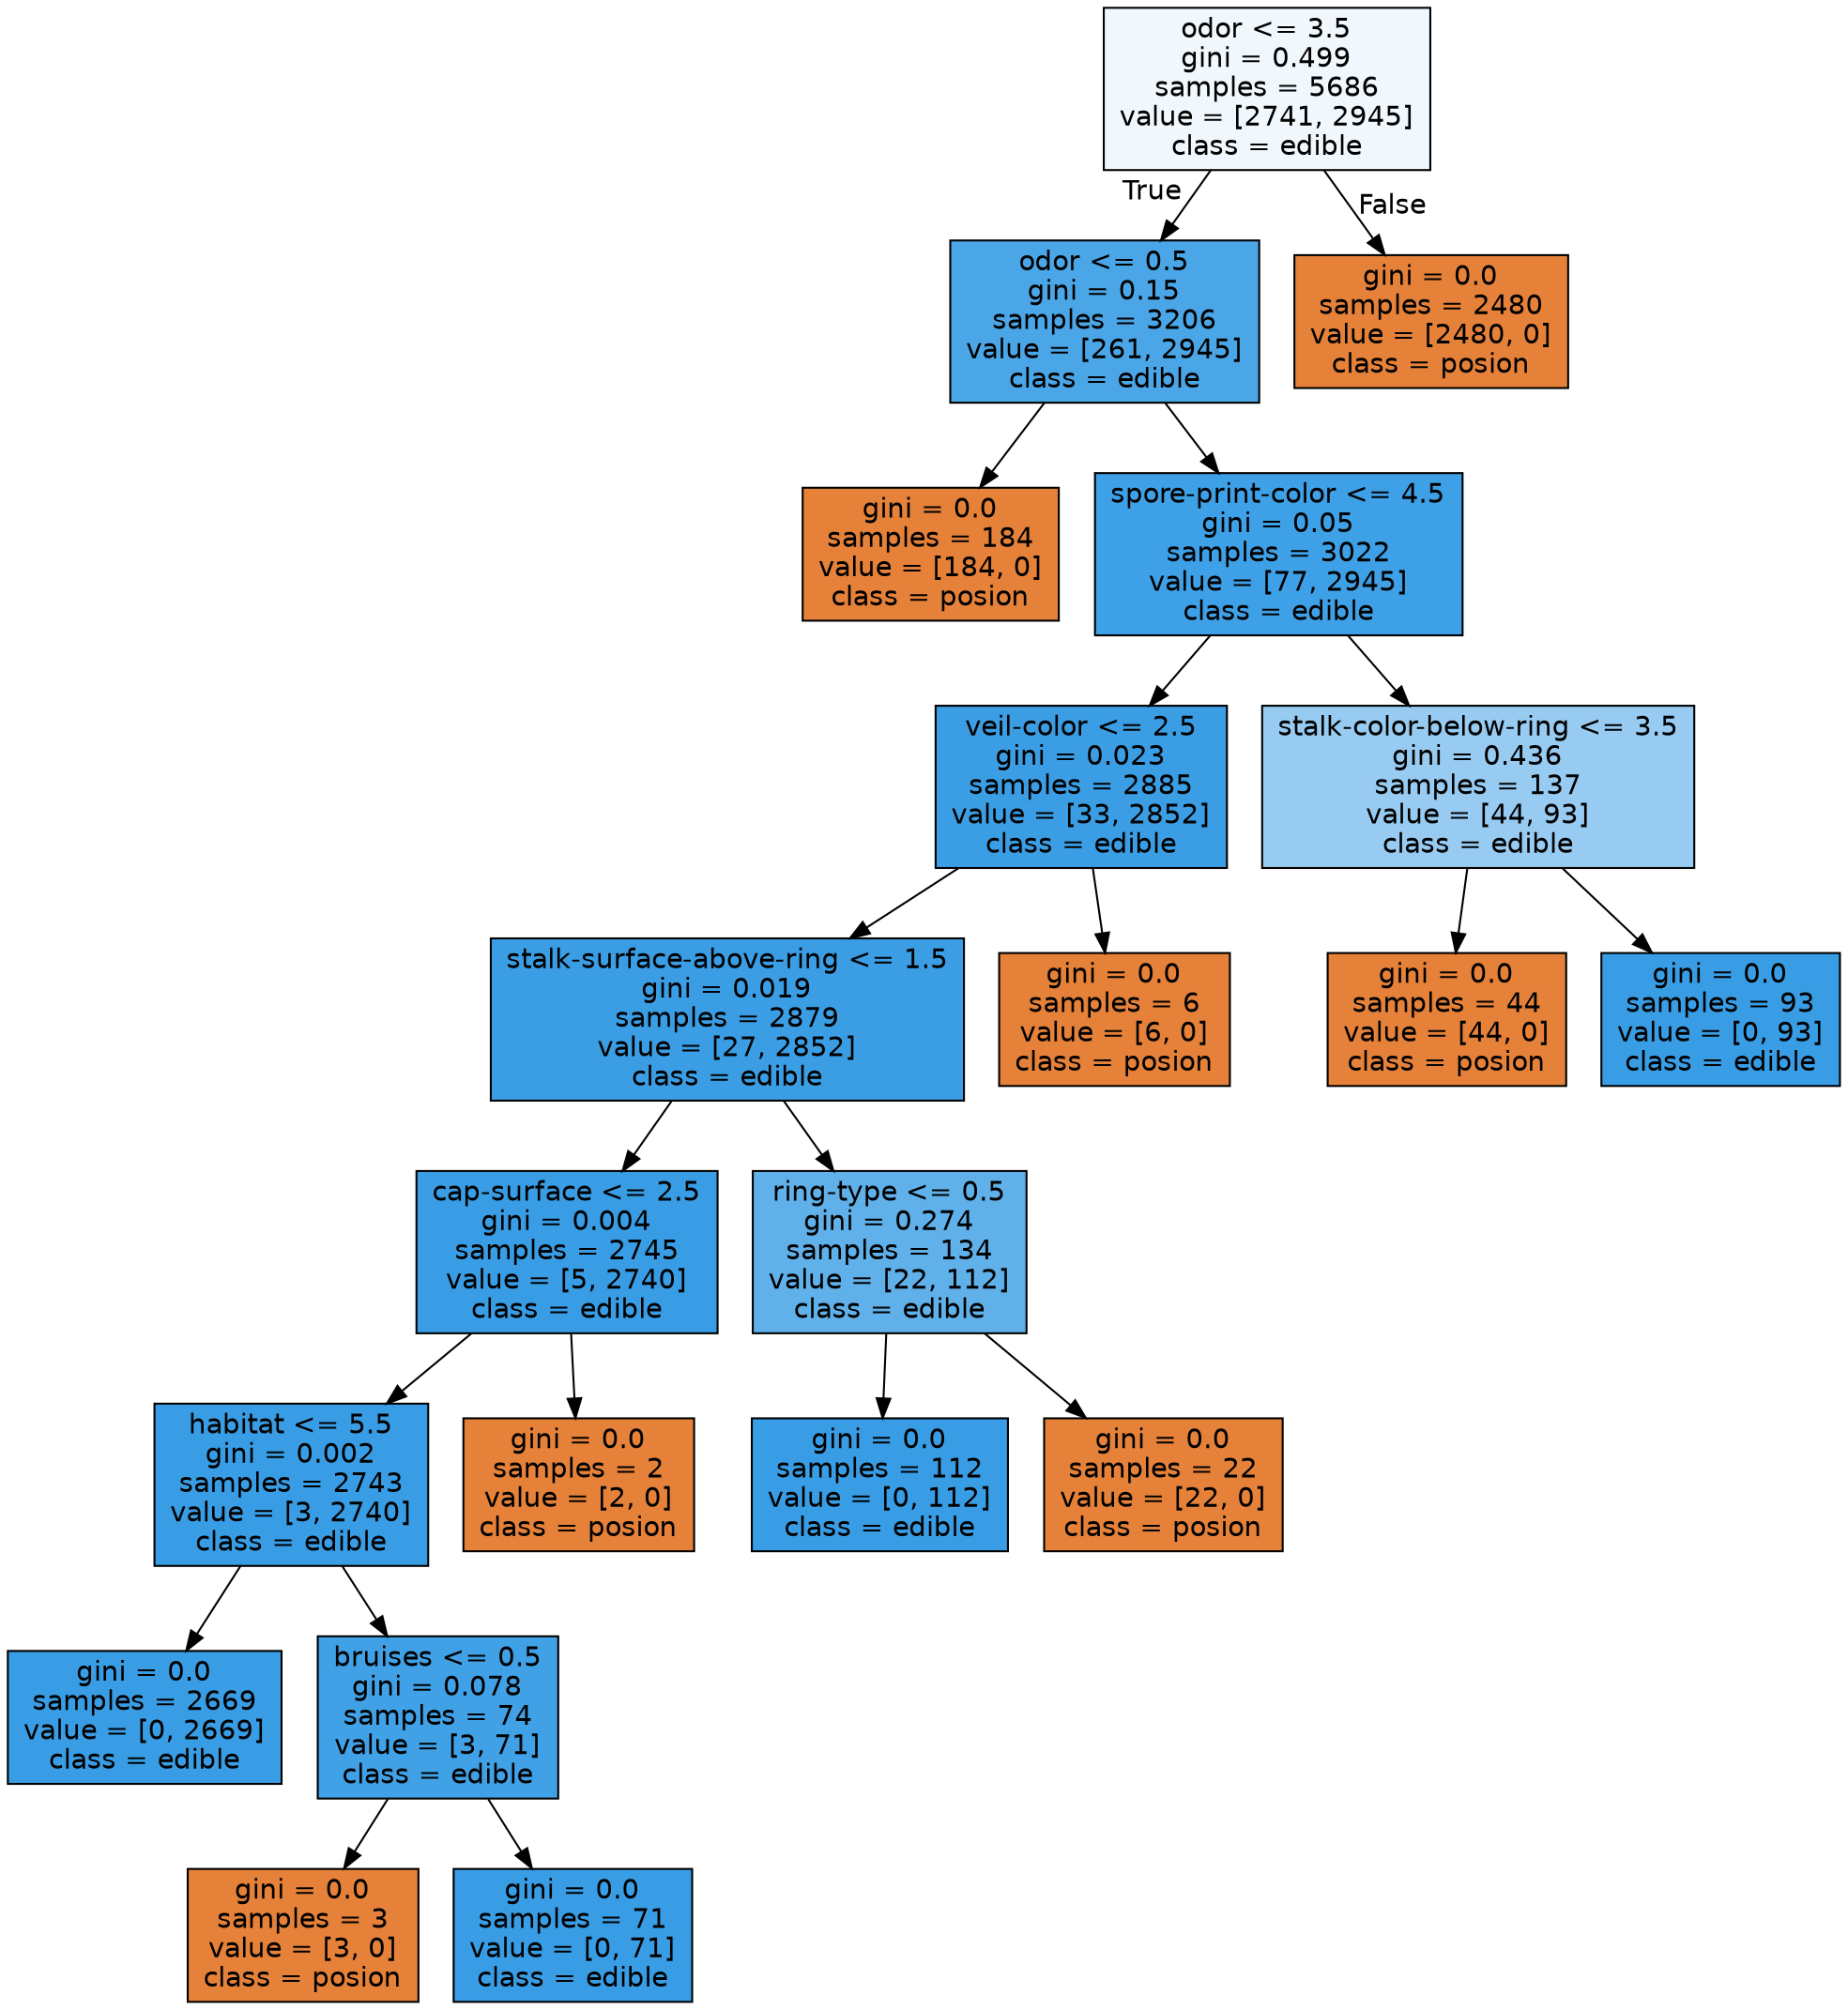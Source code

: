 digraph Tree {
node [shape=box, style="filled", color="black", fontname="helvetica"] ;
edge [fontname="helvetica"] ;
0 [label="odor <= 3.5\ngini = 0.499\nsamples = 5686\nvalue = [2741, 2945]\nclass = edible", fillcolor="#f1f8fd"] ;
1 [label="odor <= 0.5\ngini = 0.15\nsamples = 3206\nvalue = [261, 2945]\nclass = edible", fillcolor="#4ba6e7"] ;
0 -> 1 [labeldistance=2.5, labelangle=45, headlabel="True"] ;
2 [label="gini = 0.0\nsamples = 184\nvalue = [184, 0]\nclass = posion", fillcolor="#e58139"] ;
1 -> 2 ;
3 [label="spore-print-color <= 4.5\ngini = 0.05\nsamples = 3022\nvalue = [77, 2945]\nclass = edible", fillcolor="#3ea0e6"] ;
1 -> 3 ;
4 [label="veil-color <= 2.5\ngini = 0.023\nsamples = 2885\nvalue = [33, 2852]\nclass = edible", fillcolor="#3b9ee5"] ;
3 -> 4 ;
5 [label="stalk-surface-above-ring <= 1.5\ngini = 0.019\nsamples = 2879\nvalue = [27, 2852]\nclass = edible", fillcolor="#3b9ee5"] ;
4 -> 5 ;
6 [label="cap-surface <= 2.5\ngini = 0.004\nsamples = 2745\nvalue = [5, 2740]\nclass = edible", fillcolor="#399de5"] ;
5 -> 6 ;
7 [label="habitat <= 5.5\ngini = 0.002\nsamples = 2743\nvalue = [3, 2740]\nclass = edible", fillcolor="#399de5"] ;
6 -> 7 ;
8 [label="gini = 0.0\nsamples = 2669\nvalue = [0, 2669]\nclass = edible", fillcolor="#399de5"] ;
7 -> 8 ;
9 [label="bruises <= 0.5\ngini = 0.078\nsamples = 74\nvalue = [3, 71]\nclass = edible", fillcolor="#41a1e6"] ;
7 -> 9 ;
10 [label="gini = 0.0\nsamples = 3\nvalue = [3, 0]\nclass = posion", fillcolor="#e58139"] ;
9 -> 10 ;
11 [label="gini = 0.0\nsamples = 71\nvalue = [0, 71]\nclass = edible", fillcolor="#399de5"] ;
9 -> 11 ;
12 [label="gini = 0.0\nsamples = 2\nvalue = [2, 0]\nclass = posion", fillcolor="#e58139"] ;
6 -> 12 ;
13 [label="ring-type <= 0.5\ngini = 0.274\nsamples = 134\nvalue = [22, 112]\nclass = edible", fillcolor="#60b0ea"] ;
5 -> 13 ;
14 [label="gini = 0.0\nsamples = 112\nvalue = [0, 112]\nclass = edible", fillcolor="#399de5"] ;
13 -> 14 ;
15 [label="gini = 0.0\nsamples = 22\nvalue = [22, 0]\nclass = posion", fillcolor="#e58139"] ;
13 -> 15 ;
16 [label="gini = 0.0\nsamples = 6\nvalue = [6, 0]\nclass = posion", fillcolor="#e58139"] ;
4 -> 16 ;
17 [label="stalk-color-below-ring <= 3.5\ngini = 0.436\nsamples = 137\nvalue = [44, 93]\nclass = edible", fillcolor="#97cbf1"] ;
3 -> 17 ;
18 [label="gini = 0.0\nsamples = 44\nvalue = [44, 0]\nclass = posion", fillcolor="#e58139"] ;
17 -> 18 ;
19 [label="gini = 0.0\nsamples = 93\nvalue = [0, 93]\nclass = edible", fillcolor="#399de5"] ;
17 -> 19 ;
20 [label="gini = 0.0\nsamples = 2480\nvalue = [2480, 0]\nclass = posion", fillcolor="#e58139"] ;
0 -> 20 [labeldistance=2.5, labelangle=-45, headlabel="False"] ;
}